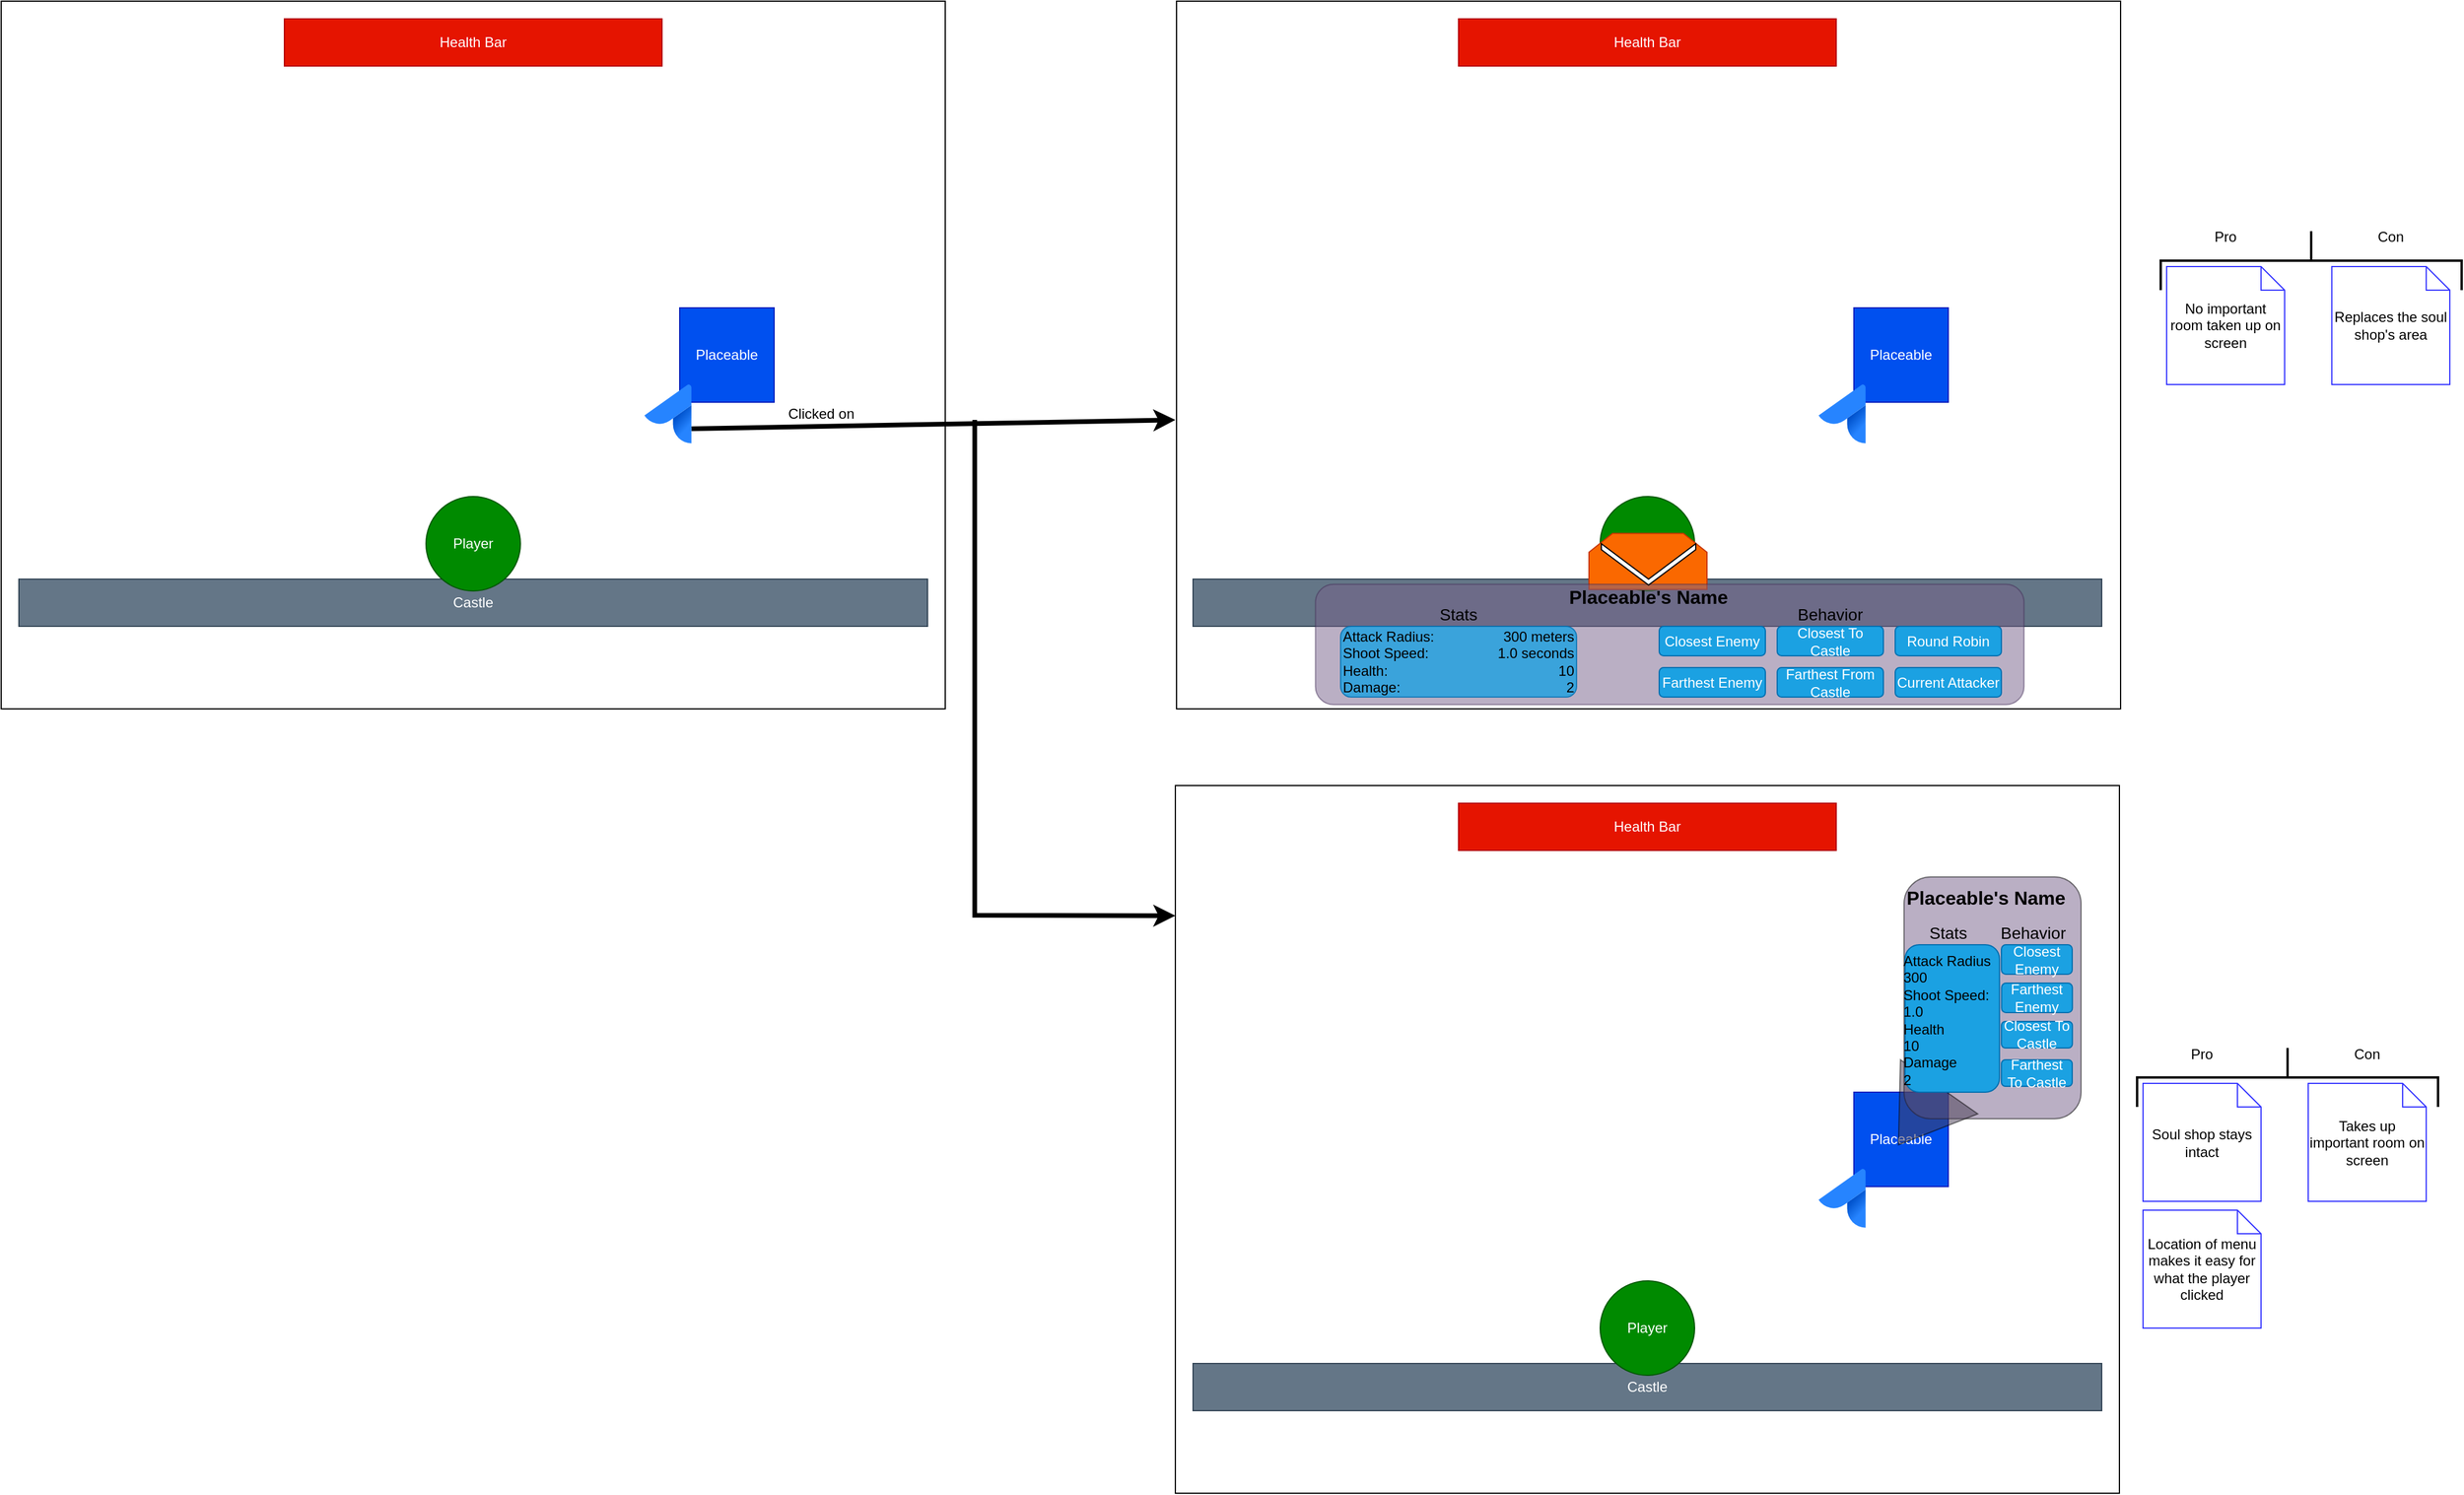 <mxfile version="23.1.5" type="device">
  <diagram name="Draft" id="_Ye7duGOrvfjZWhQen6E">
    <mxGraphModel dx="4031" dy="860" grid="1" gridSize="10" guides="1" tooltips="1" connect="1" arrows="1" fold="1" page="1" pageScale="1" pageWidth="850" pageHeight="1100" math="0" shadow="0">
      <root>
        <mxCell id="0" />
        <mxCell id="1" parent="0" />
        <mxCell id="aYt2k320Q_-oUMQeYSeQ-1" value="" style="rounded=0;whiteSpace=wrap;html=1;" parent="1" vertex="1">
          <mxGeometry x="-2525" y="15" width="800" height="600" as="geometry" />
        </mxCell>
        <mxCell id="aYt2k320Q_-oUMQeYSeQ-2" value="Castle" style="rounded=0;whiteSpace=wrap;html=1;fillColor=#647687;fontColor=#ffffff;strokeColor=#314354;" parent="1" vertex="1">
          <mxGeometry x="-2510" y="505" width="770" height="40" as="geometry" />
        </mxCell>
        <mxCell id="aYt2k320Q_-oUMQeYSeQ-3" value="Player" style="ellipse;whiteSpace=wrap;html=1;aspect=fixed;fillColor=#008a00;fontColor=#ffffff;strokeColor=#005700;" parent="1" vertex="1">
          <mxGeometry x="-2165" y="435" width="80" height="80" as="geometry" />
        </mxCell>
        <mxCell id="aYt2k320Q_-oUMQeYSeQ-4" value="Health Bar" style="rounded=0;whiteSpace=wrap;html=1;fillColor=#e51400;fontColor=#ffffff;strokeColor=#B20000;" parent="1" vertex="1">
          <mxGeometry x="-2285" y="30" width="320" height="40" as="geometry" />
        </mxCell>
        <mxCell id="aYt2k320Q_-oUMQeYSeQ-5" value="Placeable" style="whiteSpace=wrap;html=1;aspect=fixed;fillColor=#0050ef;fontColor=#ffffff;strokeColor=#001DBC;" parent="1" vertex="1">
          <mxGeometry x="-1950" y="275" width="80" height="80" as="geometry" />
        </mxCell>
        <mxCell id="aYt2k320Q_-oUMQeYSeQ-6" value="" style="image;html=1;image=img/lib/atlassian/Jira_Core_Logo.svg;" parent="1" vertex="1">
          <mxGeometry x="-1980" y="340" width="40" height="50" as="geometry" />
        </mxCell>
        <mxCell id="aYt2k320Q_-oUMQeYSeQ-7" value="" style="endArrow=classic;html=1;rounded=0;exitX=1;exitY=0.75;exitDx=0;exitDy=0;strokeWidth=4;" parent="1" source="aYt2k320Q_-oUMQeYSeQ-6" edge="1">
          <mxGeometry width="50" height="50" relative="1" as="geometry">
            <mxPoint x="-1930" y="380" as="sourcePoint" />
            <mxPoint x="-1530" y="370" as="targetPoint" />
          </mxGeometry>
        </mxCell>
        <mxCell id="aYt2k320Q_-oUMQeYSeQ-8" value="Clicked on" style="text;html=1;align=center;verticalAlign=middle;whiteSpace=wrap;rounded=0;" parent="1" vertex="1">
          <mxGeometry x="-1860" y="350" width="60" height="30" as="geometry" />
        </mxCell>
        <mxCell id="aYt2k320Q_-oUMQeYSeQ-9" value="" style="rounded=0;whiteSpace=wrap;html=1;" parent="1" vertex="1">
          <mxGeometry x="-1529" y="15" width="800" height="600" as="geometry" />
        </mxCell>
        <mxCell id="aYt2k320Q_-oUMQeYSeQ-10" value="" style="rounded=0;whiteSpace=wrap;html=1;fillColor=#647687;fontColor=#ffffff;strokeColor=#314354;" parent="1" vertex="1">
          <mxGeometry x="-1515" y="505" width="770" height="40" as="geometry" />
        </mxCell>
        <mxCell id="aYt2k320Q_-oUMQeYSeQ-11" value="Player" style="ellipse;whiteSpace=wrap;html=1;aspect=fixed;fillColor=#008a00;fontColor=#ffffff;strokeColor=#005700;" parent="1" vertex="1">
          <mxGeometry x="-1170" y="435" width="80" height="80" as="geometry" />
        </mxCell>
        <mxCell id="aYt2k320Q_-oUMQeYSeQ-12" value="Health Bar" style="rounded=0;whiteSpace=wrap;html=1;fillColor=#e51400;fontColor=#ffffff;strokeColor=#B20000;" parent="1" vertex="1">
          <mxGeometry x="-1290" y="30" width="320" height="40" as="geometry" />
        </mxCell>
        <mxCell id="aYt2k320Q_-oUMQeYSeQ-13" value="Placeable" style="whiteSpace=wrap;html=1;aspect=fixed;fillColor=#0050ef;fontColor=#ffffff;strokeColor=#001DBC;" parent="1" vertex="1">
          <mxGeometry x="-955" y="275" width="80" height="80" as="geometry" />
        </mxCell>
        <mxCell id="aYt2k320Q_-oUMQeYSeQ-14" value="" style="image;html=1;image=img/lib/atlassian/Jira_Core_Logo.svg;" parent="1" vertex="1">
          <mxGeometry x="-985" y="340" width="40" height="50" as="geometry" />
        </mxCell>
        <mxCell id="aYt2k320Q_-oUMQeYSeQ-16" value="" style="endArrow=classic;html=1;rounded=0;strokeWidth=4;entryX=0;entryY=0.184;entryDx=0;entryDy=0;entryPerimeter=0;" parent="1" target="aYt2k320Q_-oUMQeYSeQ-17" edge="1">
          <mxGeometry width="50" height="50" relative="1" as="geometry">
            <mxPoint x="-1700" y="370" as="sourcePoint" />
            <mxPoint x="-1540" y="790" as="targetPoint" />
            <Array as="points">
              <mxPoint x="-1700" y="790" />
            </Array>
          </mxGeometry>
        </mxCell>
        <mxCell id="aYt2k320Q_-oUMQeYSeQ-17" value="" style="rounded=0;whiteSpace=wrap;html=1;" parent="1" vertex="1">
          <mxGeometry x="-1530" y="680" width="800" height="600" as="geometry" />
        </mxCell>
        <mxCell id="aYt2k320Q_-oUMQeYSeQ-18" value="Castle" style="rounded=0;whiteSpace=wrap;html=1;fillColor=#647687;fontColor=#ffffff;strokeColor=#314354;" parent="1" vertex="1">
          <mxGeometry x="-1515" y="1170" width="770" height="40" as="geometry" />
        </mxCell>
        <mxCell id="aYt2k320Q_-oUMQeYSeQ-19" value="Player" style="ellipse;whiteSpace=wrap;html=1;aspect=fixed;fillColor=#008a00;fontColor=#ffffff;strokeColor=#005700;" parent="1" vertex="1">
          <mxGeometry x="-1170" y="1100" width="80" height="80" as="geometry" />
        </mxCell>
        <mxCell id="aYt2k320Q_-oUMQeYSeQ-20" value="Health Bar" style="rounded=0;whiteSpace=wrap;html=1;fillColor=#e51400;fontColor=#ffffff;strokeColor=#B20000;" parent="1" vertex="1">
          <mxGeometry x="-1290" y="695" width="320" height="40" as="geometry" />
        </mxCell>
        <mxCell id="aYt2k320Q_-oUMQeYSeQ-21" value="Placeable" style="whiteSpace=wrap;html=1;aspect=fixed;fillColor=#0050ef;fontColor=#ffffff;strokeColor=#001DBC;" parent="1" vertex="1">
          <mxGeometry x="-955" y="940" width="80" height="80" as="geometry" />
        </mxCell>
        <mxCell id="aYt2k320Q_-oUMQeYSeQ-22" value="" style="image;html=1;image=img/lib/atlassian/Jira_Core_Logo.svg;" parent="1" vertex="1">
          <mxGeometry x="-985" y="1005" width="40" height="50" as="geometry" />
        </mxCell>
        <mxCell id="8uQmm8RbdF-t_dj4djGj-1" value="" style="shape=loopLimit;whiteSpace=wrap;html=1;rotation=0;fillColor=#fa6800;fontColor=#000000;strokeColor=#C73500;" vertex="1" parent="1">
          <mxGeometry x="-1179.5" y="466.25" width="100" height="47.5" as="geometry" />
        </mxCell>
        <mxCell id="8uQmm8RbdF-t_dj4djGj-2" value="" style="rounded=1;whiteSpace=wrap;html=1;fillColor=#76608a;fontColor=#ffffff;strokeColor=#432D57;opacity=50;rotation=-90;" vertex="1" parent="1">
          <mxGeometry x="-1162.06" y="260.19" width="102" height="600.38" as="geometry" />
        </mxCell>
        <mxCell id="8uQmm8RbdF-t_dj4djGj-4" value="" style="html=1;shadow=0;dashed=0;align=center;verticalAlign=middle;shape=mxgraph.arrows2.arrow;dy=0;dx=30;notch=30;rotation=90;" vertex="1" parent="1">
          <mxGeometry x="-1146.5" y="452.5" width="35" height="80" as="geometry" />
        </mxCell>
        <mxCell id="8uQmm8RbdF-t_dj4djGj-6" value="&lt;font style=&quot;font-size: 16px;&quot;&gt;&lt;b&gt;Placeable&#39;s Name&lt;/b&gt;&lt;/font&gt;" style="text;html=1;align=center;verticalAlign=middle;whiteSpace=wrap;rounded=0;" vertex="1" parent="1">
          <mxGeometry x="-1198.12" y="505" width="138.25" height="30" as="geometry" />
        </mxCell>
        <mxCell id="8uQmm8RbdF-t_dj4djGj-7" value="&lt;font style=&quot;font-size: 14px;&quot;&gt;Stats&lt;/font&gt;" style="text;html=1;align=center;verticalAlign=middle;whiteSpace=wrap;rounded=0;" vertex="1" parent="1">
          <mxGeometry x="-1320" y="520" width="60" height="30" as="geometry" />
        </mxCell>
        <mxCell id="8uQmm8RbdF-t_dj4djGj-9" value="&lt;font style=&quot;font-size: 14px;&quot;&gt;Behavior&lt;/font&gt;" style="text;html=1;align=center;verticalAlign=middle;whiteSpace=wrap;rounded=0;" vertex="1" parent="1">
          <mxGeometry x="-1005" y="520" width="60" height="30" as="geometry" />
        </mxCell>
        <mxCell id="8uQmm8RbdF-t_dj4djGj-10" value="Closest Enemy" style="rounded=1;whiteSpace=wrap;html=1;fillColor=#1ba1e2;fontColor=#ffffff;strokeColor=#006EAF;" vertex="1" parent="1">
          <mxGeometry x="-1120" y="545" width="90" height="25" as="geometry" />
        </mxCell>
        <mxCell id="8uQmm8RbdF-t_dj4djGj-11" value="Farthest Enemy" style="rounded=1;whiteSpace=wrap;html=1;fillColor=#1ba1e2;fontColor=#ffffff;strokeColor=#006EAF;" vertex="1" parent="1">
          <mxGeometry x="-1120" y="580" width="90" height="25" as="geometry" />
        </mxCell>
        <mxCell id="8uQmm8RbdF-t_dj4djGj-12" value="Closest To Castle" style="rounded=1;whiteSpace=wrap;html=1;fillColor=#1ba1e2;fontColor=#ffffff;strokeColor=#006EAF;" vertex="1" parent="1">
          <mxGeometry x="-1020" y="545" width="90" height="25" as="geometry" />
        </mxCell>
        <mxCell id="8uQmm8RbdF-t_dj4djGj-13" value="Round Robin" style="rounded=1;whiteSpace=wrap;html=1;fillColor=#1ba1e2;fontColor=#ffffff;strokeColor=#006EAF;" vertex="1" parent="1">
          <mxGeometry x="-920" y="545" width="90" height="25" as="geometry" />
        </mxCell>
        <mxCell id="8uQmm8RbdF-t_dj4djGj-14" value="Farthest From Castle" style="rounded=1;whiteSpace=wrap;html=1;fillColor=#1ba1e2;fontColor=#ffffff;strokeColor=#006EAF;" vertex="1" parent="1">
          <mxGeometry x="-1020" y="580" width="90" height="25" as="geometry" />
        </mxCell>
        <mxCell id="8uQmm8RbdF-t_dj4djGj-15" value="Current Attacker" style="rounded=1;whiteSpace=wrap;html=1;fillColor=#1ba1e2;fontColor=#ffffff;strokeColor=#006EAF;" vertex="1" parent="1">
          <mxGeometry x="-920" y="580" width="90" height="25" as="geometry" />
        </mxCell>
        <mxCell id="8uQmm8RbdF-t_dj4djGj-22" value="" style="rounded=1;whiteSpace=wrap;html=1;fillColor=#1ba1e2;fontColor=#ffffff;strokeColor=#006EAF;opacity=80;" vertex="1" parent="1">
          <mxGeometry x="-1390" y="545" width="200" height="60" as="geometry" />
        </mxCell>
        <mxCell id="8uQmm8RbdF-t_dj4djGj-23" value="Attack Radius:&lt;br&gt;Shoot Speed:&lt;br&gt;Health:&lt;br&gt;Damage:" style="text;html=1;align=left;verticalAlign=top;whiteSpace=wrap;rounded=0;" vertex="1" parent="1">
          <mxGeometry x="-1390" y="540" width="90" height="65" as="geometry" />
        </mxCell>
        <mxCell id="8uQmm8RbdF-t_dj4djGj-24" value="300 meters&lt;br&gt;1.0 seconds&lt;br&gt;10&lt;br&gt;2" style="text;html=1;align=right;verticalAlign=top;whiteSpace=wrap;rounded=0;" vertex="1" parent="1">
          <mxGeometry x="-1280" y="540" width="90" height="70" as="geometry" />
        </mxCell>
        <mxCell id="8uQmm8RbdF-t_dj4djGj-26" value="" style="rounded=1;whiteSpace=wrap;html=1;fillColor=#76608a;fontColor=#ffffff;strokeColor=default;opacity=50;rotation=-90;" vertex="1" parent="1">
          <mxGeometry x="-940" y="785" width="205" height="150" as="geometry" />
        </mxCell>
        <mxCell id="8uQmm8RbdF-t_dj4djGj-27" value="" style="triangle;whiteSpace=wrap;html=1;rotation=125;fillColor=#473a53;strokeColor=default;opacity=50;" vertex="1" parent="1">
          <mxGeometry x="-930" y="920" width="60" height="80" as="geometry" />
        </mxCell>
        <mxCell id="8uQmm8RbdF-t_dj4djGj-28" value="&lt;font style=&quot;font-size: 16px;&quot;&gt;&lt;b&gt;Placeable&#39;s Name&lt;/b&gt;&lt;/font&gt;" style="text;html=1;align=center;verticalAlign=middle;whiteSpace=wrap;rounded=0;" vertex="1" parent="1">
          <mxGeometry x="-911.63" y="760" width="138.25" height="30" as="geometry" />
        </mxCell>
        <mxCell id="8uQmm8RbdF-t_dj4djGj-29" value="&lt;font style=&quot;font-size: 14px;&quot;&gt;Stats&lt;/font&gt;" style="text;html=1;align=center;verticalAlign=middle;whiteSpace=wrap;rounded=0;" vertex="1" parent="1">
          <mxGeometry x="-905" y="790" width="60" height="30" as="geometry" />
        </mxCell>
        <mxCell id="8uQmm8RbdF-t_dj4djGj-30" value="" style="rounded=1;whiteSpace=wrap;html=1;fillColor=#1ba1e2;fontColor=#ffffff;strokeColor=#006EAF;" vertex="1" parent="1">
          <mxGeometry x="-911.63" y="815" width="80" height="125" as="geometry" />
        </mxCell>
        <mxCell id="8uQmm8RbdF-t_dj4djGj-31" value="Attack Radius&lt;br&gt;300&lt;br&gt;Shoot Speed: 1.0&lt;br&gt;Health&lt;br&gt;10&lt;br&gt;Damage&lt;br&gt;2" style="text;html=1;align=left;verticalAlign=top;whiteSpace=wrap;rounded=0;" vertex="1" parent="1">
          <mxGeometry x="-915.01" y="815" width="81.63" height="125" as="geometry" />
        </mxCell>
        <mxCell id="8uQmm8RbdF-t_dj4djGj-33" value="&lt;font style=&quot;font-size: 14px;&quot;&gt;Behavior&lt;/font&gt;" style="text;html=1;align=center;verticalAlign=middle;whiteSpace=wrap;rounded=0;" vertex="1" parent="1">
          <mxGeometry x="-833.38" y="790" width="60" height="30" as="geometry" />
        </mxCell>
        <mxCell id="8uQmm8RbdF-t_dj4djGj-34" value="Closest Enemy" style="rounded=1;whiteSpace=wrap;html=1;fillColor=#1ba1e2;fontColor=#ffffff;strokeColor=#006EAF;" vertex="1" parent="1">
          <mxGeometry x="-830" y="815" width="60" height="25" as="geometry" />
        </mxCell>
        <mxCell id="8uQmm8RbdF-t_dj4djGj-35" value="Farthest Enemy" style="rounded=1;whiteSpace=wrap;html=1;fillColor=#1ba1e2;fontColor=#ffffff;strokeColor=#006EAF;" vertex="1" parent="1">
          <mxGeometry x="-829.85" y="847.5" width="60" height="25" as="geometry" />
        </mxCell>
        <mxCell id="8uQmm8RbdF-t_dj4djGj-39" value="Closest To Castle" style="rounded=1;whiteSpace=wrap;html=1;fillColor=#1ba1e2;fontColor=#ffffff;strokeColor=#006EAF;" vertex="1" parent="1">
          <mxGeometry x="-830" y="880" width="60.15" height="22.5" as="geometry" />
        </mxCell>
        <mxCell id="8uQmm8RbdF-t_dj4djGj-41" value="Farthest To Castle" style="rounded=1;whiteSpace=wrap;html=1;fillColor=#1ba1e2;fontColor=#ffffff;strokeColor=#006EAF;" vertex="1" parent="1">
          <mxGeometry x="-830" y="912.5" width="60" height="22.5" as="geometry" />
        </mxCell>
        <mxCell id="8uQmm8RbdF-t_dj4djGj-42" value="No important room taken up on screen" style="shape=note;size=20;whiteSpace=wrap;html=1;strokeColor=#3333FF;" vertex="1" parent="1">
          <mxGeometry x="-690" y="240" width="100" height="100" as="geometry" />
        </mxCell>
        <mxCell id="8uQmm8RbdF-t_dj4djGj-43" value="Replaces the soul shop&#39;s area" style="shape=note;size=20;whiteSpace=wrap;html=1;strokeColor=#3333FF;" vertex="1" parent="1">
          <mxGeometry x="-550" y="240" width="100" height="100" as="geometry" />
        </mxCell>
        <mxCell id="8uQmm8RbdF-t_dj4djGj-44" value="" style="strokeWidth=2;html=1;shape=mxgraph.flowchart.annotation_2;align=left;labelPosition=right;pointerEvents=1;rotation=90;" vertex="1" parent="1">
          <mxGeometry x="-592.5" y="107.5" width="50" height="255" as="geometry" />
        </mxCell>
        <mxCell id="8uQmm8RbdF-t_dj4djGj-45" value="Pro" style="text;html=1;align=center;verticalAlign=middle;whiteSpace=wrap;rounded=0;" vertex="1" parent="1">
          <mxGeometry x="-670" y="200" width="60" height="30" as="geometry" />
        </mxCell>
        <mxCell id="8uQmm8RbdF-t_dj4djGj-46" value="Con" style="text;html=1;align=center;verticalAlign=middle;whiteSpace=wrap;rounded=0;" vertex="1" parent="1">
          <mxGeometry x="-530" y="200" width="60" height="30" as="geometry" />
        </mxCell>
        <mxCell id="8uQmm8RbdF-t_dj4djGj-47" value="Soul shop stays intact" style="shape=note;size=20;whiteSpace=wrap;html=1;strokeColor=#3333FF;" vertex="1" parent="1">
          <mxGeometry x="-710" y="932.5" width="100" height="100" as="geometry" />
        </mxCell>
        <mxCell id="8uQmm8RbdF-t_dj4djGj-48" value="Takes up important room on screen" style="shape=note;size=20;whiteSpace=wrap;html=1;strokeColor=#3333FF;" vertex="1" parent="1">
          <mxGeometry x="-570" y="932.5" width="100" height="100" as="geometry" />
        </mxCell>
        <mxCell id="8uQmm8RbdF-t_dj4djGj-49" value="" style="strokeWidth=2;html=1;shape=mxgraph.flowchart.annotation_2;align=left;labelPosition=right;pointerEvents=1;rotation=90;" vertex="1" parent="1">
          <mxGeometry x="-612.5" y="800" width="50" height="255" as="geometry" />
        </mxCell>
        <mxCell id="8uQmm8RbdF-t_dj4djGj-50" value="Pro" style="text;html=1;align=center;verticalAlign=middle;whiteSpace=wrap;rounded=0;" vertex="1" parent="1">
          <mxGeometry x="-690" y="892.5" width="60" height="30" as="geometry" />
        </mxCell>
        <mxCell id="8uQmm8RbdF-t_dj4djGj-51" value="Con" style="text;html=1;align=center;verticalAlign=middle;whiteSpace=wrap;rounded=0;" vertex="1" parent="1">
          <mxGeometry x="-550" y="892.5" width="60" height="30" as="geometry" />
        </mxCell>
        <mxCell id="8uQmm8RbdF-t_dj4djGj-52" value="Location of menu makes it easy for what the player clicked" style="shape=note;size=20;whiteSpace=wrap;html=1;strokeColor=#3333FF;" vertex="1" parent="1">
          <mxGeometry x="-710" y="1040" width="100" height="100" as="geometry" />
        </mxCell>
      </root>
    </mxGraphModel>
  </diagram>
</mxfile>
